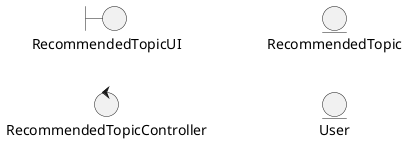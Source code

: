 @startuml
boundary RecommendedTopicUI

control RecommendedTopicController

entity RecommendedTopic
entity User

left to right direction
@enduml